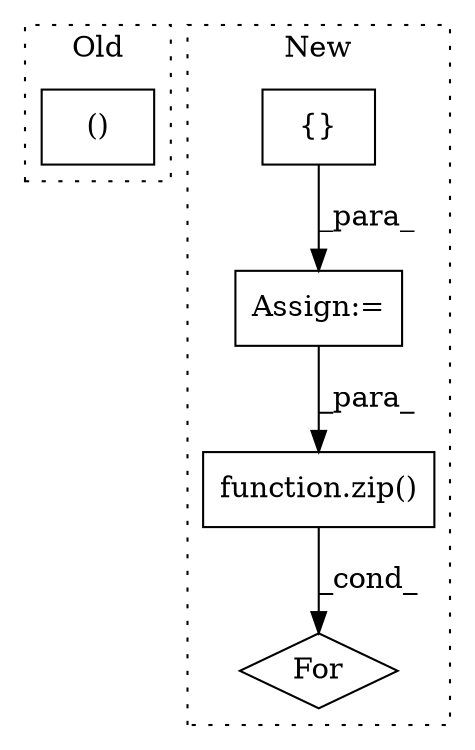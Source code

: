 digraph G {
subgraph cluster0 {
1 [label="()" a="54" s="3701" l="165" shape="box"];
label = "Old";
style="dotted";
}
subgraph cluster1 {
2 [label="function.zip()" a="75" s="3758,3766" l="4,1" shape="box"];
3 [label="For" a="107" s="3744,3767" l="4,18" shape="diamond"];
4 [label="Assign:=" a="68" s="3661" l="3" shape="box"];
5 [label="{}" a="59" s="3664,3678" l="1,0" shape="box"];
label = "New";
style="dotted";
}
2 -> 3 [label="_cond_"];
4 -> 2 [label="_para_"];
5 -> 4 [label="_para_"];
}